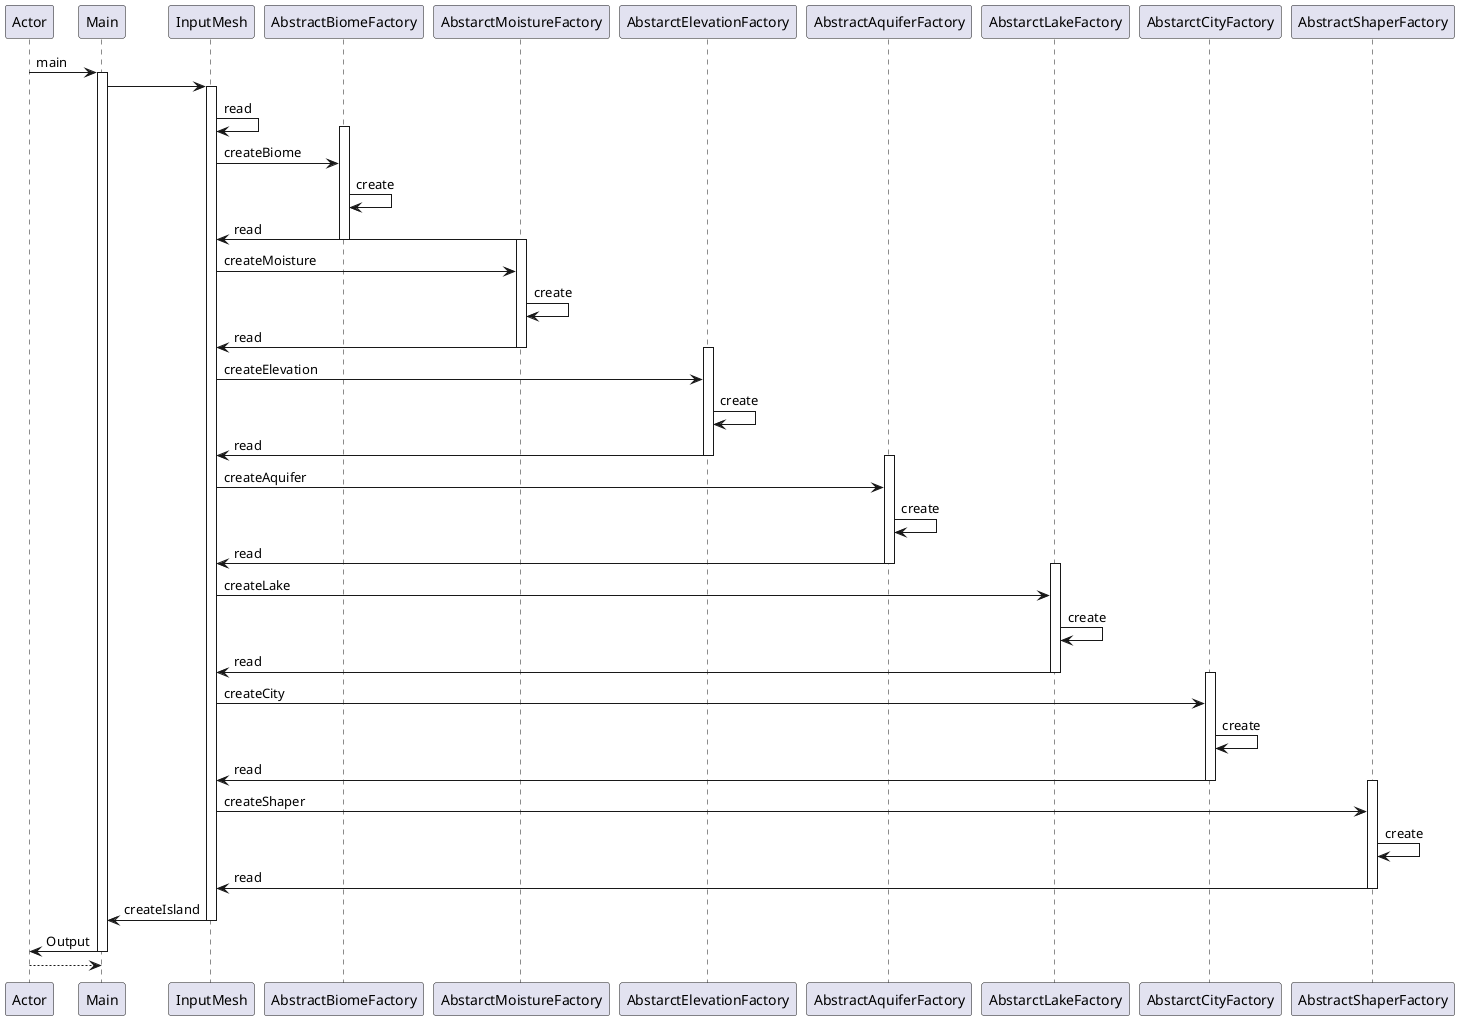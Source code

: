 @startuml Island
participant Actor
Actor -> Main : main
activate Main
Main -> InputMesh 
activate InputMesh
InputMesh -> InputMesh : read
activate AbstractBiomeFactory
InputMesh -> AbstractBiomeFactory : createBiome
AbstractBiomeFactory -> AbstractBiomeFactory : create
AbstarctMoistureFactory -> InputMesh : read
deactivate AbstractBiomeFactory
activate AbstarctMoistureFactory
InputMesh -> AbstarctMoistureFactory : createMoisture
AbstarctMoistureFactory -> AbstarctMoistureFactory : create
AbstarctMoistureFactory -> InputMesh : read
deactivate AbstarctMoistureFactory
activate AbstarctElevationFactory
InputMesh -> AbstarctElevationFactory : createElevation
AbstarctElevationFactory -> AbstarctElevationFactory : create
AbstarctElevationFactory -> InputMesh : read
deactivate AbstarctElevationFactory
activate AbstractAquiferFactory
InputMesh -> AbstractAquiferFactory : createAquifer
AbstractAquiferFactory -> AbstractAquiferFactory : create
AbstractAquiferFactory -> InputMesh : read
deactivate AbstractAquiferFactory
activate AbstarctLakeFactory
InputMesh -> AbstarctLakeFactory : createLake
AbstarctLakeFactory -> AbstarctLakeFactory : create
AbstarctLakeFactory -> InputMesh : read
deactivate AbstarctLakeFactory
activate AbstarctCityFactory
InputMesh -> AbstarctCityFactory : createCity
AbstarctCityFactory -> AbstarctCityFactory : create
AbstarctCityFactory -> InputMesh : read
deactivate AbstarctCityFactory
activate AbstractShaperFactory
InputMesh -> AbstractShaperFactory : createShaper
AbstractShaperFactory -> AbstractShaperFactory : create
AbstractShaperFactory -> InputMesh : read
deactivate AbstractShaperFactory
InputMesh -> Main : createIsland
deactivate InputMesh
Main -> Actor : Output
deactivate Main
deactivate Actor
return
@enduml